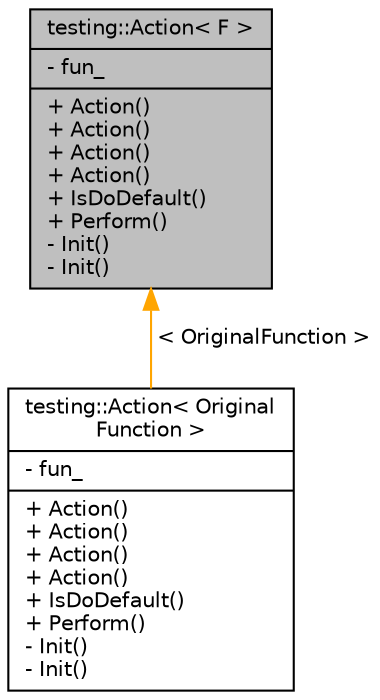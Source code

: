 digraph "testing::Action&lt; F &gt;"
{
 // INTERACTIVE_SVG=YES
 // LATEX_PDF_SIZE
  edge [fontname="Helvetica",fontsize="10",labelfontname="Helvetica",labelfontsize="10"];
  node [fontname="Helvetica",fontsize="10",shape=record];
  Node1 [label="{testing::Action\< F \>\n|- fun_\l|+ Action()\l+ Action()\l+ Action()\l+ Action()\l+ IsDoDefault()\l+ Perform()\l- Init()\l- Init()\l}",height=0.2,width=0.4,color="black", fillcolor="grey75", style="filled", fontcolor="black",tooltip=" "];
  Node1 -> Node2 [dir="back",color="orange",fontsize="10",style="solid",label=" \< OriginalFunction \>" ,fontname="Helvetica"];
  Node2 [label="{testing::Action\< Original\lFunction \>\n|- fun_\l|+ Action()\l+ Action()\l+ Action()\l+ Action()\l+ IsDoDefault()\l+ Perform()\l- Init()\l- Init()\l}",height=0.2,width=0.4,color="black", fillcolor="white", style="filled",URL="$d0/dd1/classtesting_1_1_action.html",tooltip=" "];
}
